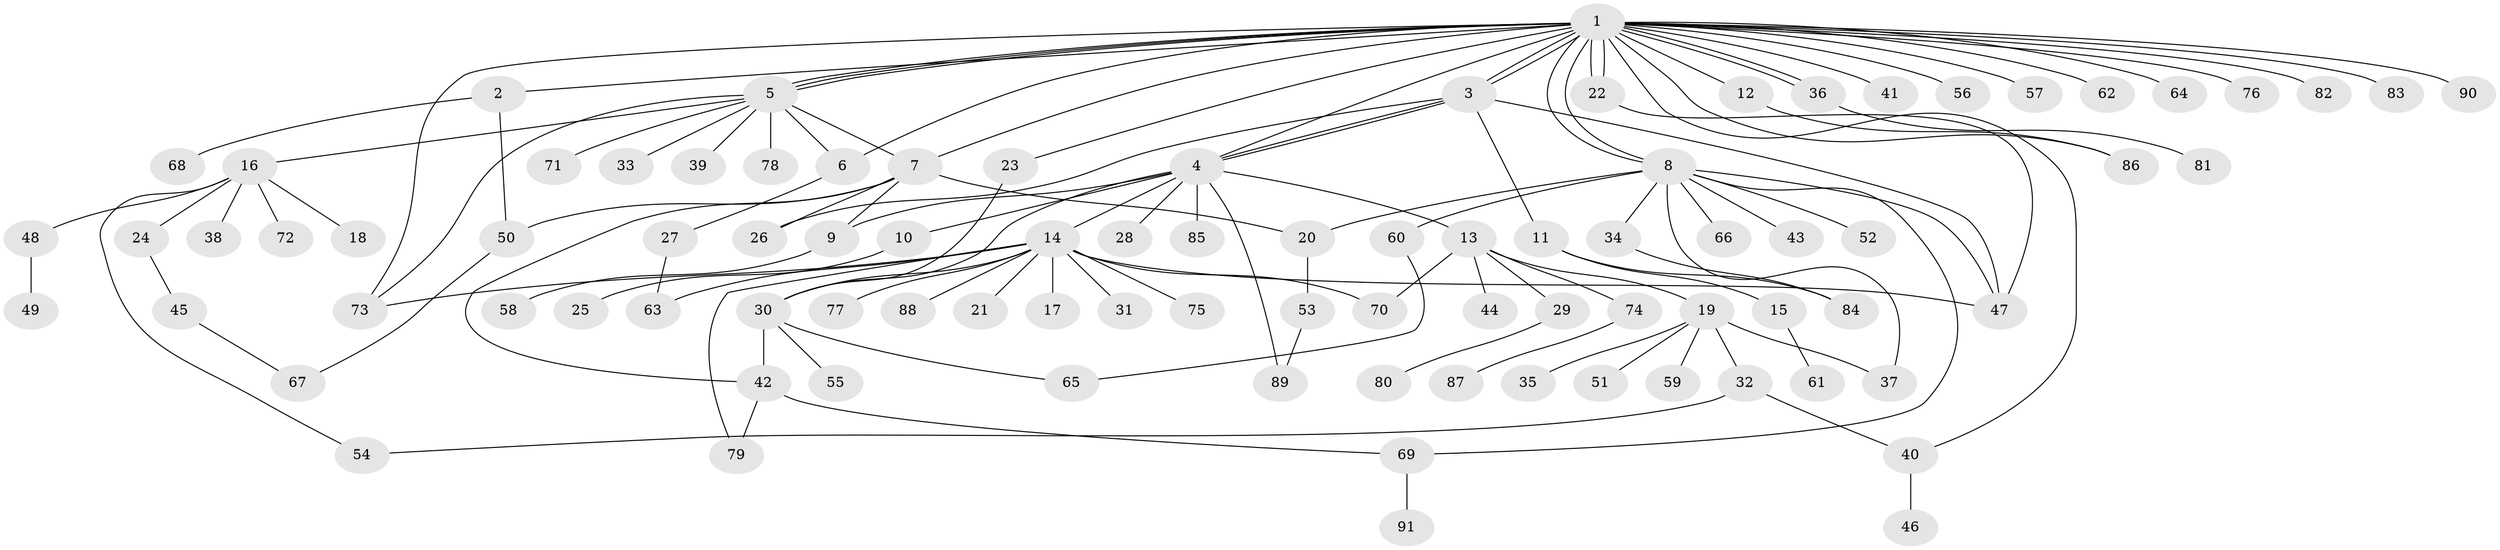 // coarse degree distribution, {20: 0.01818181818181818, 2: 0.21818181818181817, 9: 0.03636363636363636, 8: 0.03636363636363636, 3: 0.09090909090909091, 10: 0.01818181818181818, 5: 0.05454545454545454, 4: 0.03636363636363636, 1: 0.4727272727272727, 6: 0.01818181818181818}
// Generated by graph-tools (version 1.1) at 2025/50/03/04/25 22:50:28]
// undirected, 91 vertices, 124 edges
graph export_dot {
  node [color=gray90,style=filled];
  1;
  2;
  3;
  4;
  5;
  6;
  7;
  8;
  9;
  10;
  11;
  12;
  13;
  14;
  15;
  16;
  17;
  18;
  19;
  20;
  21;
  22;
  23;
  24;
  25;
  26;
  27;
  28;
  29;
  30;
  31;
  32;
  33;
  34;
  35;
  36;
  37;
  38;
  39;
  40;
  41;
  42;
  43;
  44;
  45;
  46;
  47;
  48;
  49;
  50;
  51;
  52;
  53;
  54;
  55;
  56;
  57;
  58;
  59;
  60;
  61;
  62;
  63;
  64;
  65;
  66;
  67;
  68;
  69;
  70;
  71;
  72;
  73;
  74;
  75;
  76;
  77;
  78;
  79;
  80;
  81;
  82;
  83;
  84;
  85;
  86;
  87;
  88;
  89;
  90;
  91;
  1 -- 2;
  1 -- 3;
  1 -- 3;
  1 -- 4;
  1 -- 5;
  1 -- 5;
  1 -- 5;
  1 -- 6;
  1 -- 7;
  1 -- 8;
  1 -- 8;
  1 -- 12;
  1 -- 22;
  1 -- 22;
  1 -- 23;
  1 -- 36;
  1 -- 36;
  1 -- 40;
  1 -- 41;
  1 -- 56;
  1 -- 57;
  1 -- 62;
  1 -- 64;
  1 -- 73;
  1 -- 76;
  1 -- 82;
  1 -- 83;
  1 -- 86;
  1 -- 90;
  2 -- 50;
  2 -- 68;
  3 -- 4;
  3 -- 4;
  3 -- 11;
  3 -- 26;
  3 -- 47;
  4 -- 9;
  4 -- 10;
  4 -- 13;
  4 -- 14;
  4 -- 28;
  4 -- 30;
  4 -- 85;
  4 -- 89;
  5 -- 6;
  5 -- 7;
  5 -- 16;
  5 -- 33;
  5 -- 39;
  5 -- 71;
  5 -- 73;
  5 -- 78;
  6 -- 27;
  7 -- 9;
  7 -- 20;
  7 -- 26;
  7 -- 42;
  7 -- 50;
  8 -- 20;
  8 -- 34;
  8 -- 37;
  8 -- 43;
  8 -- 47;
  8 -- 52;
  8 -- 60;
  8 -- 66;
  8 -- 69;
  9 -- 58;
  10 -- 25;
  11 -- 15;
  11 -- 84;
  12 -- 86;
  13 -- 19;
  13 -- 29;
  13 -- 44;
  13 -- 70;
  13 -- 74;
  14 -- 17;
  14 -- 21;
  14 -- 30;
  14 -- 31;
  14 -- 47;
  14 -- 63;
  14 -- 70;
  14 -- 73;
  14 -- 75;
  14 -- 77;
  14 -- 79;
  14 -- 88;
  15 -- 61;
  16 -- 18;
  16 -- 24;
  16 -- 38;
  16 -- 48;
  16 -- 54;
  16 -- 72;
  19 -- 32;
  19 -- 35;
  19 -- 37;
  19 -- 51;
  19 -- 59;
  20 -- 53;
  22 -- 47;
  23 -- 30;
  24 -- 45;
  27 -- 63;
  29 -- 80;
  30 -- 42;
  30 -- 55;
  30 -- 65;
  32 -- 40;
  32 -- 54;
  34 -- 84;
  36 -- 81;
  40 -- 46;
  42 -- 69;
  42 -- 79;
  45 -- 67;
  48 -- 49;
  50 -- 67;
  53 -- 89;
  60 -- 65;
  69 -- 91;
  74 -- 87;
}
